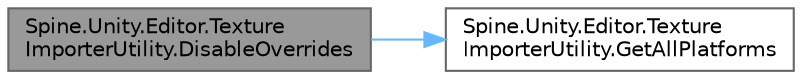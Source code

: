 digraph "Spine.Unity.Editor.TextureImporterUtility.DisableOverrides"
{
 // LATEX_PDF_SIZE
  bgcolor="transparent";
  edge [fontname=Helvetica,fontsize=10,labelfontname=Helvetica,labelfontsize=10];
  node [fontname=Helvetica,fontsize=10,shape=box,height=0.2,width=0.4];
  rankdir="LR";
  Node1 [id="Node000001",label="Spine.Unity.Editor.Texture\lImporterUtility.DisableOverrides",height=0.2,width=0.4,color="gray40", fillcolor="grey60", style="filled", fontcolor="black",tooltip="Disables Texture Import settings platform overrides for all platforms."];
  Node1 -> Node2 [id="edge1_Node000001_Node000002",color="steelblue1",style="solid",tooltip=" "];
  Node2 [id="Node000002",label="Spine.Unity.Editor.Texture\lImporterUtility.GetAllPlatforms",height=0.2,width=0.4,color="grey40", fillcolor="white", style="filled",URL="$class_spine_1_1_unity_1_1_editor_1_1_texture_importer_utility.html#aaead8266d3b9dfc0e76abad8172812d5",tooltip=" "];
}
